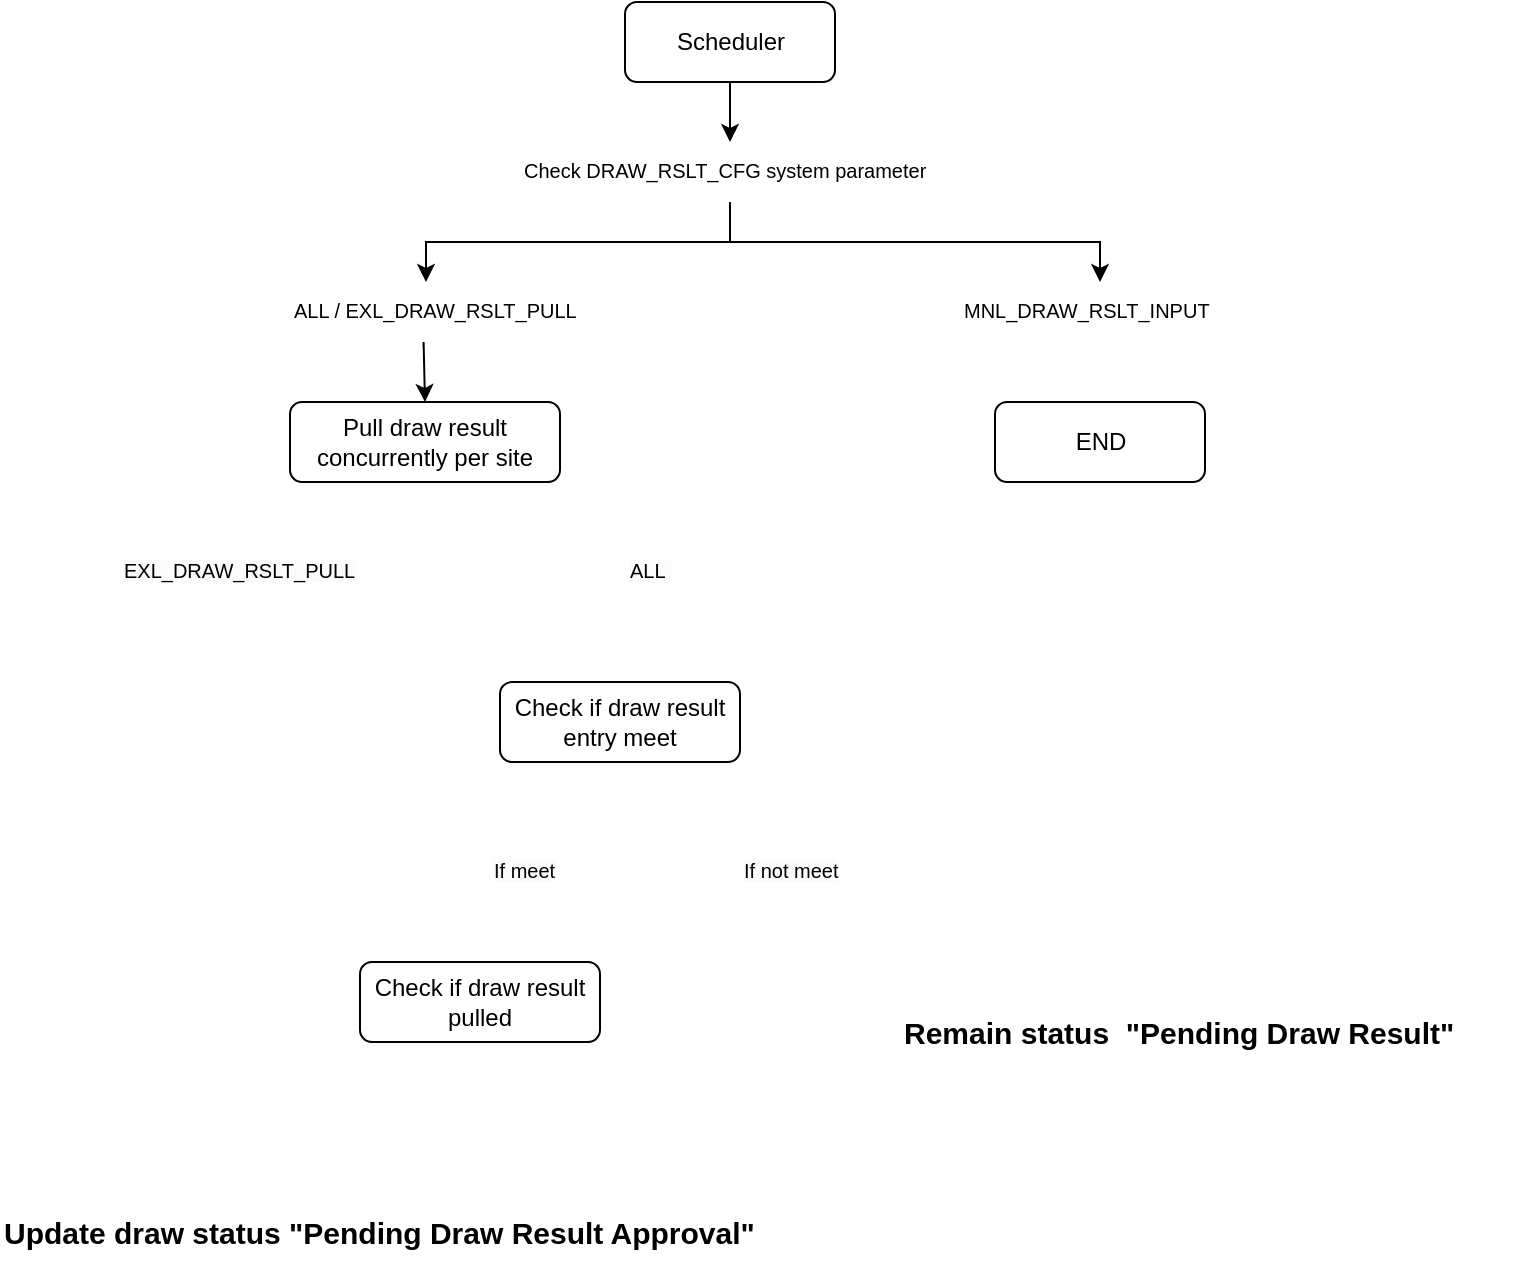 <mxfile version="26.0.15">
  <diagram name="Page-1" id="iC2nHx67M0W51VAWV2Hs">
    <mxGraphModel dx="1075" dy="435" grid="1" gridSize="10" guides="1" tooltips="1" connect="1" arrows="1" fold="1" page="1" pageScale="1" pageWidth="850" pageHeight="1100" math="0" shadow="0">
      <root>
        <mxCell id="0" />
        <mxCell id="1" parent="0" />
        <mxCell id="sKo5t8f6W25Y290dJ45e-39" value="" style="edgeStyle=orthogonalEdgeStyle;rounded=0;orthogonalLoop=1;jettySize=auto;html=1;" edge="1" parent="1" source="sKo5t8f6W25Y290dJ45e-30" target="sKo5t8f6W25Y290dJ45e-32">
          <mxGeometry relative="1" as="geometry" />
        </mxCell>
        <mxCell id="sKo5t8f6W25Y290dJ45e-30" value="Scheduler" style="rounded=1;whiteSpace=wrap;html=1;" vertex="1" parent="1">
          <mxGeometry x="442.5" y="70" width="105" height="40" as="geometry" />
        </mxCell>
        <mxCell id="sKo5t8f6W25Y290dJ45e-41" style="edgeStyle=orthogonalEdgeStyle;rounded=0;orthogonalLoop=1;jettySize=auto;html=1;" edge="1" parent="1" source="sKo5t8f6W25Y290dJ45e-32" target="sKo5t8f6W25Y290dJ45e-34">
          <mxGeometry relative="1" as="geometry">
            <Array as="points">
              <mxPoint x="495" y="190" />
              <mxPoint x="680" y="190" />
            </Array>
          </mxGeometry>
        </mxCell>
        <UserObject label="&lt;span data-lucid-type=&quot;application/vnd.lucid.text&quot; data-lucid-content=&quot;{&amp;quot;t&amp;quot;:&amp;quot;Check DRAW_RSLT_CFG system parameter&amp;quot;,&amp;quot;m&amp;quot;:[{&amp;quot;s&amp;quot;:0,&amp;quot;n&amp;quot;:&amp;quot;f&amp;quot;,&amp;quot;v&amp;quot;:&amp;quot;Liberation Serif&amp;quot;,&amp;quot;e&amp;quot;:36},{&amp;quot;s&amp;quot;:0,&amp;quot;n&amp;quot;:&amp;quot;fsp&amp;quot;,&amp;quot;v&amp;quot;:&amp;quot;ss_presetShapeStyle1_textStyle&amp;quot;,&amp;quot;e&amp;quot;:36},{&amp;quot;s&amp;quot;:0,&amp;quot;n&amp;quot;:&amp;quot;fsp2&amp;quot;,&amp;quot;v&amp;quot;:&amp;quot;ss_presetShapeStyle1_textStyle&amp;quot;,&amp;quot;e&amp;quot;:36},{&amp;quot;s&amp;quot;:0,&amp;quot;n&amp;quot;:&amp;quot;s&amp;quot;,&amp;quot;v&amp;quot;:17.778,&amp;quot;e&amp;quot;:36}]}&quot;&gt;&lt;span style=&quot;color: rgb(0, 0, 0);&quot;&gt;&lt;font style=&quot;font-size: 10px;&quot;&gt;Check DRAW_RSLT_CFG system parameter&lt;/font&gt;&lt;/span&gt;&lt;/span&gt;" link="&lt;span data-lucid-type=&quot;application/vnd.lucid.text&quot; data-lucid-content=&quot;{&amp;quot;t&amp;quot;:&amp;quot;Check DRAW_RSLT_CFG system parameter&amp;quot;,&amp;quot;m&amp;quot;:[{&amp;quot;s&amp;quot;:0,&amp;quot;n&amp;quot;:&amp;quot;f&amp;quot;,&amp;quot;v&amp;quot;:&amp;quot;Liberation Serif&amp;quot;,&amp;quot;e&amp;quot;:36},{&amp;quot;s&amp;quot;:0,&amp;quot;n&amp;quot;:&amp;quot;fsp&amp;quot;,&amp;quot;v&amp;quot;:&amp;quot;ss_presetShapeStyle1_textStyle&amp;quot;,&amp;quot;e&amp;quot;:36},{&amp;quot;s&amp;quot;:0,&amp;quot;n&amp;quot;:&amp;quot;fsp2&amp;quot;,&amp;quot;v&amp;quot;:&amp;quot;ss_presetShapeStyle1_textStyle&amp;quot;,&amp;quot;e&amp;quot;:36},{&amp;quot;s&amp;quot;:0,&amp;quot;n&amp;quot;:&amp;quot;s&amp;quot;,&amp;quot;v&amp;quot;:17.778,&amp;quot;e&amp;quot;:36}]}&quot;&gt;&lt;span style=&quot;color:#000000;font-size:13.333px;&quot;&gt;Check DRAW_RSLT_CFG system parameter&lt;/span&gt;&lt;/span&gt;" id="sKo5t8f6W25Y290dJ45e-32">
          <mxCell style="text;whiteSpace=wrap;html=1;" vertex="1" parent="1">
            <mxGeometry x="390" y="140" width="210" height="30" as="geometry" />
          </mxCell>
        </UserObject>
        <mxCell id="sKo5t8f6W25Y290dJ45e-42" value="" style="edgeStyle=orthogonalEdgeStyle;rounded=0;orthogonalLoop=1;jettySize=auto;html=1;entryX=0.5;entryY=0;entryDx=0;entryDy=0;exitX=0.445;exitY=1.079;exitDx=0;exitDy=0;exitPerimeter=0;" edge="1" parent="1" source="sKo5t8f6W25Y290dJ45e-33" target="sKo5t8f6W25Y290dJ45e-38">
          <mxGeometry relative="1" as="geometry">
            <mxPoint x="340" y="241" as="sourcePoint" />
            <Array as="points">
              <mxPoint x="342" y="240" />
              <mxPoint x="343" y="240" />
            </Array>
          </mxGeometry>
        </mxCell>
        <UserObject label="&lt;span data-lucid-type=&quot;application/vnd.lucid.text&quot; data-lucid-content=&quot;{&amp;quot;t&amp;quot;:&amp;quot;ALL / EXL_DRAW_RSLT_PULL&amp;quot;,&amp;quot;m&amp;quot;:[{&amp;quot;s&amp;quot;:0,&amp;quot;n&amp;quot;:&amp;quot;f&amp;quot;,&amp;quot;v&amp;quot;:&amp;quot;Liberation Serif&amp;quot;,&amp;quot;e&amp;quot;:24},{&amp;quot;s&amp;quot;:0,&amp;quot;n&amp;quot;:&amp;quot;s&amp;quot;,&amp;quot;v&amp;quot;:17.778,&amp;quot;e&amp;quot;:24},{&amp;quot;s&amp;quot;:0,&amp;quot;n&amp;quot;:&amp;quot;fsp&amp;quot;,&amp;quot;v&amp;quot;:&amp;quot;ss_presetShapeStyle1_textStyle&amp;quot;,&amp;quot;e&amp;quot;:24},{&amp;quot;s&amp;quot;:0,&amp;quot;n&amp;quot;:&amp;quot;fsp2&amp;quot;,&amp;quot;v&amp;quot;:&amp;quot;ss_presetShapeStyle1_textStyle&amp;quot;,&amp;quot;e&amp;quot;:24}]}&quot;&gt;&lt;span style=&quot;color: rgb(0, 0, 0);&quot;&gt;&lt;font style=&quot;font-size: 10px;&quot;&gt;ALL / EXL_DRAW_RSLT_PULL&lt;/font&gt;&lt;/span&gt;&lt;/span&gt;" link="&lt;span data-lucid-type=&quot;application/vnd.lucid.text&quot; data-lucid-content=&quot;{&amp;quot;t&amp;quot;:&amp;quot;ALL / EXL_DRAW_RSLT_PULL&amp;quot;,&amp;quot;m&amp;quot;:[{&amp;quot;s&amp;quot;:0,&amp;quot;n&amp;quot;:&amp;quot;f&amp;quot;,&amp;quot;v&amp;quot;:&amp;quot;Liberation Serif&amp;quot;,&amp;quot;e&amp;quot;:24},{&amp;quot;s&amp;quot;:0,&amp;quot;n&amp;quot;:&amp;quot;s&amp;quot;,&amp;quot;v&amp;quot;:17.778,&amp;quot;e&amp;quot;:24},{&amp;quot;s&amp;quot;:0,&amp;quot;n&amp;quot;:&amp;quot;fsp&amp;quot;,&amp;quot;v&amp;quot;:&amp;quot;ss_presetShapeStyle1_textStyle&amp;quot;,&amp;quot;e&amp;quot;:24},{&amp;quot;s&amp;quot;:0,&amp;quot;n&amp;quot;:&amp;quot;fsp2&amp;quot;,&amp;quot;v&amp;quot;:&amp;quot;ss_presetShapeStyle1_textStyle&amp;quot;,&amp;quot;e&amp;quot;:24}]}&quot;&gt;&lt;span style=&quot;color:#000000;font-size:13.333px;&quot;&gt;ALL / EXL_DRAW_RSLT_PULL&lt;/span&gt;&lt;/span&gt;" id="sKo5t8f6W25Y290dJ45e-33">
          <mxCell style="text;whiteSpace=wrap;html=1;" vertex="1" parent="1">
            <mxGeometry x="275" y="210" width="150" height="30" as="geometry" />
          </mxCell>
        </UserObject>
        <UserObject label="&lt;span data-lucid-type=&quot;application/vnd.lucid.text&quot; data-lucid-content=&quot;{&amp;quot;t&amp;quot;:&amp;quot;MNL_DRAW_RSLT_INPUT&amp;quot;,&amp;quot;m&amp;quot;:[{&amp;quot;s&amp;quot;:0,&amp;quot;n&amp;quot;:&amp;quot;f&amp;quot;,&amp;quot;v&amp;quot;:&amp;quot;Liberation Serif&amp;quot;,&amp;quot;e&amp;quot;:19},{&amp;quot;s&amp;quot;:0,&amp;quot;n&amp;quot;:&amp;quot;s&amp;quot;,&amp;quot;v&amp;quot;:17.778,&amp;quot;e&amp;quot;:19},{&amp;quot;s&amp;quot;:0,&amp;quot;n&amp;quot;:&amp;quot;fsp&amp;quot;,&amp;quot;v&amp;quot;:&amp;quot;ss_presetShapeStyle1_textStyle&amp;quot;,&amp;quot;e&amp;quot;:19},{&amp;quot;s&amp;quot;:0,&amp;quot;n&amp;quot;:&amp;quot;fsp2&amp;quot;,&amp;quot;v&amp;quot;:&amp;quot;ss_presetShapeStyle1_textStyle&amp;quot;,&amp;quot;e&amp;quot;:19}]}&quot;&gt;&lt;span style=&quot;color: rgb(0, 0, 0);&quot;&gt;&lt;font style=&quot;font-size: 10px;&quot;&gt;MNL_DRAW_RSLT_INPUT&lt;/font&gt;&lt;/span&gt;&lt;/span&gt;" link="&lt;span data-lucid-type=&quot;application/vnd.lucid.text&quot; data-lucid-content=&quot;{&amp;quot;t&amp;quot;:&amp;quot;MNL_DRAW_RSLT_INPUT&amp;quot;,&amp;quot;m&amp;quot;:[{&amp;quot;s&amp;quot;:0,&amp;quot;n&amp;quot;:&amp;quot;f&amp;quot;,&amp;quot;v&amp;quot;:&amp;quot;Liberation Serif&amp;quot;,&amp;quot;e&amp;quot;:19},{&amp;quot;s&amp;quot;:0,&amp;quot;n&amp;quot;:&amp;quot;s&amp;quot;,&amp;quot;v&amp;quot;:17.778,&amp;quot;e&amp;quot;:19},{&amp;quot;s&amp;quot;:0,&amp;quot;n&amp;quot;:&amp;quot;fsp&amp;quot;,&amp;quot;v&amp;quot;:&amp;quot;ss_presetShapeStyle1_textStyle&amp;quot;,&amp;quot;e&amp;quot;:19},{&amp;quot;s&amp;quot;:0,&amp;quot;n&amp;quot;:&amp;quot;fsp2&amp;quot;,&amp;quot;v&amp;quot;:&amp;quot;ss_presetShapeStyle1_textStyle&amp;quot;,&amp;quot;e&amp;quot;:19}]}&quot;&gt;&lt;span style=&quot;color:#000000;font-size:13.333px;&quot;&gt;MNL_DRAW_RSLT_INPUT&lt;/span&gt;&lt;/span&gt;" id="sKo5t8f6W25Y290dJ45e-34">
          <mxCell style="text;whiteSpace=wrap;html=1;" vertex="1" parent="1">
            <mxGeometry x="610" y="210" width="140" height="30" as="geometry" />
          </mxCell>
        </UserObject>
        <UserObject label="&lt;span style=&quot;color: rgb(0, 0, 0); font-family: Helvetica; font-size: 10px; font-style: normal; font-variant-ligatures: normal; font-variant-caps: normal; font-weight: 400; letter-spacing: normal; orphans: 2; text-align: left; text-indent: 0px; text-transform: none; widows: 2; word-spacing: 0px; -webkit-text-stroke-width: 0px; white-space: normal; background-color: rgb(251, 251, 251); text-decoration-thickness: initial; text-decoration-style: initial; text-decoration-color: initial; float: none; display: inline !important;&quot;&gt;ALL&amp;nbsp;&lt;/span&gt;&lt;div&gt;&lt;br/&gt;&lt;/div&gt;" link="&lt;span data-lucid-type=&quot;application/vnd.lucid.text&quot; data-lucid-content=&quot;{&amp;quot;t&amp;quot;:&amp;quot;Pull draw result concurrently per site\n&amp;quot;,&amp;quot;m&amp;quot;:[{&amp;quot;s&amp;quot;:0,&amp;quot;n&amp;quot;:&amp;quot;c&amp;quot;,&amp;quot;v&amp;quot;:&amp;quot;#000000ff&amp;quot;,&amp;quot;e&amp;quot;:39},{&amp;quot;s&amp;quot;:0,&amp;quot;n&amp;quot;:&amp;quot;f&amp;quot;,&amp;quot;v&amp;quot;:&amp;quot;Liberation Serif&amp;quot;,&amp;quot;e&amp;quot;:39},{&amp;quot;s&amp;quot;:0,&amp;quot;n&amp;quot;:&amp;quot;fsp&amp;quot;,&amp;quot;v&amp;quot;:&amp;quot;ss_presetShapeStyle1_textStyle&amp;quot;,&amp;quot;e&amp;quot;:39},{&amp;quot;s&amp;quot;:0,&amp;quot;n&amp;quot;:&amp;quot;s&amp;quot;,&amp;quot;v&amp;quot;:22.222,&amp;quot;e&amp;quot;:39}]}&quot;&gt;&lt;span style=&quot;color:#000000;font-size:16.667px;&quot;&gt;Pull draw result concurrently per site&lt;br&gt;&lt;/span&gt;&lt;/span&gt;" id="sKo5t8f6W25Y290dJ45e-35">
          <mxCell style="text;whiteSpace=wrap;html=1;" vertex="1" parent="1">
            <mxGeometry x="442.5" y="340" width="30" height="30" as="geometry" />
          </mxCell>
        </UserObject>
        <mxCell id="sKo5t8f6W25Y290dJ45e-37" value="END" style="rounded=1;whiteSpace=wrap;html=1;" vertex="1" parent="1">
          <mxGeometry x="627.5" y="270" width="105" height="40" as="geometry" />
        </mxCell>
        <mxCell id="sKo5t8f6W25Y290dJ45e-38" value="Pull draw result concurrently per site" style="rounded=1;whiteSpace=wrap;html=1;" vertex="1" parent="1">
          <mxGeometry x="275" y="270" width="135" height="40" as="geometry" />
        </mxCell>
        <mxCell id="sKo5t8f6W25Y290dJ45e-40" style="edgeStyle=orthogonalEdgeStyle;rounded=0;orthogonalLoop=1;jettySize=auto;html=1;" edge="1" parent="1" source="sKo5t8f6W25Y290dJ45e-32">
          <mxGeometry relative="1" as="geometry">
            <mxPoint x="343" y="210" as="targetPoint" />
            <Array as="points">
              <mxPoint x="495" y="190" />
              <mxPoint x="343" y="190" />
            </Array>
          </mxGeometry>
        </mxCell>
        <mxCell id="sKo5t8f6W25Y290dJ45e-46" value="&lt;span style=&quot;color: rgb(0, 0, 0); font-family: Helvetica; font-size: 10px; font-style: normal; font-variant-ligatures: normal; font-variant-caps: normal; font-weight: 400; letter-spacing: normal; orphans: 2; text-align: left; text-indent: 0px; text-transform: none; widows: 2; word-spacing: 0px; -webkit-text-stroke-width: 0px; white-space: normal; background-color: rgb(251, 251, 251); text-decoration-thickness: initial; text-decoration-style: initial; text-decoration-color: initial; float: none; display: inline !important;&quot;&gt;EXL_DRAW_RSLT_PULL&lt;/span&gt;" style="text;whiteSpace=wrap;html=1;" vertex="1" parent="1">
          <mxGeometry x="190" y="340" width="130" height="30" as="geometry" />
        </mxCell>
        <mxCell id="sKo5t8f6W25Y290dJ45e-47" value="Check if draw result entry meet" style="rounded=1;whiteSpace=wrap;html=1;" vertex="1" parent="1">
          <mxGeometry x="380" y="410" width="120" height="40" as="geometry" />
        </mxCell>
        <mxCell id="sKo5t8f6W25Y290dJ45e-48" value="&lt;span style=&quot;color: rgb(0, 0, 0); font-family: Helvetica; font-size: 10px; font-style: normal; font-variant-ligatures: normal; font-variant-caps: normal; font-weight: 400; letter-spacing: normal; orphans: 2; text-align: left; text-indent: 0px; text-transform: none; widows: 2; word-spacing: 0px; -webkit-text-stroke-width: 0px; white-space: normal; background-color: rgb(251, 251, 251); text-decoration-thickness: initial; text-decoration-style: initial; text-decoration-color: initial; float: none; display: inline !important;&quot;&gt;If meet&lt;/span&gt;" style="text;whiteSpace=wrap;html=1;" vertex="1" parent="1">
          <mxGeometry x="375" y="490" width="50" height="30" as="geometry" />
        </mxCell>
        <mxCell id="sKo5t8f6W25Y290dJ45e-49" value="&lt;span style=&quot;color: rgb(0, 0, 0); font-family: Helvetica; font-size: 10px; font-style: normal; font-variant-ligatures: normal; font-variant-caps: normal; font-weight: 400; letter-spacing: normal; orphans: 2; text-align: left; text-indent: 0px; text-transform: none; widows: 2; word-spacing: 0px; -webkit-text-stroke-width: 0px; white-space: normal; background-color: rgb(251, 251, 251); text-decoration-thickness: initial; text-decoration-style: initial; text-decoration-color: initial; float: none; display: inline !important;&quot;&gt;If not meet&lt;/span&gt;" style="text;whiteSpace=wrap;html=1;" vertex="1" parent="1">
          <mxGeometry x="500" y="490" width="50" height="30" as="geometry" />
        </mxCell>
        <mxCell id="sKo5t8f6W25Y290dJ45e-50" value="Check if draw result pulled" style="rounded=1;whiteSpace=wrap;html=1;" vertex="1" parent="1">
          <mxGeometry x="310" y="550" width="120" height="40" as="geometry" />
        </mxCell>
        <UserObject label="&lt;span data-lucid-type=&quot;application/vnd.lucid.text&quot; data-lucid-content=&quot;{&amp;quot;t&amp;quot;:&amp;quot;Remain status  \&amp;quot;Pending Draw Result\&amp;quot;&amp;quot;,&amp;quot;m&amp;quot;:[{&amp;quot;s&amp;quot;:0,&amp;quot;n&amp;quot;:&amp;quot;fsp&amp;quot;,&amp;quot;v&amp;quot;:&amp;quot;ss_presetShapeStyle3_textStyle&amp;quot;,&amp;quot;e&amp;quot;:36},{&amp;quot;s&amp;quot;:0,&amp;quot;n&amp;quot;:&amp;quot;fsp2&amp;quot;,&amp;quot;v&amp;quot;:&amp;quot;ss_presetShapeStyle3_textStyle&amp;quot;,&amp;quot;e&amp;quot;:36},{&amp;quot;s&amp;quot;:0,&amp;quot;n&amp;quot;:&amp;quot;s&amp;quot;,&amp;quot;v&amp;quot;:20,&amp;quot;e&amp;quot;:36},{&amp;quot;s&amp;quot;:0,&amp;quot;n&amp;quot;:&amp;quot;fc&amp;quot;,&amp;quot;v&amp;quot;:&amp;quot;Bold&amp;quot;,&amp;quot;e&amp;quot;:36},{&amp;quot;s&amp;quot;:0,&amp;quot;n&amp;quot;:&amp;quot;f&amp;quot;,&amp;quot;v&amp;quot;:&amp;quot;Liberation Serif&amp;quot;,&amp;quot;e&amp;quot;:36},{&amp;quot;s&amp;quot;:0,&amp;quot;n&amp;quot;:&amp;quot;fid&amp;quot;,&amp;quot;v&amp;quot;:977,&amp;quot;e&amp;quot;:36},{&amp;quot;s&amp;quot;:0,&amp;quot;n&amp;quot;:&amp;quot;b&amp;quot;,&amp;quot;v&amp;quot;:true,&amp;quot;e&amp;quot;:36}]}&quot;&gt;&lt;span style=&quot;font-weight:bold;color:#000000;font-size:15px;&quot;&gt;Remain status  &quot;Pending Draw Result&quot;&lt;/span&gt;&lt;/span&gt;" link="&lt;span data-lucid-type=&quot;application/vnd.lucid.text&quot; data-lucid-content=&quot;{&amp;quot;t&amp;quot;:&amp;quot;Remain status  \&amp;quot;Pending Draw Result\&amp;quot;&amp;quot;,&amp;quot;m&amp;quot;:[{&amp;quot;s&amp;quot;:0,&amp;quot;n&amp;quot;:&amp;quot;fsp&amp;quot;,&amp;quot;v&amp;quot;:&amp;quot;ss_presetShapeStyle3_textStyle&amp;quot;,&amp;quot;e&amp;quot;:36},{&amp;quot;s&amp;quot;:0,&amp;quot;n&amp;quot;:&amp;quot;fsp2&amp;quot;,&amp;quot;v&amp;quot;:&amp;quot;ss_presetShapeStyle3_textStyle&amp;quot;,&amp;quot;e&amp;quot;:36},{&amp;quot;s&amp;quot;:0,&amp;quot;n&amp;quot;:&amp;quot;s&amp;quot;,&amp;quot;v&amp;quot;:20,&amp;quot;e&amp;quot;:36},{&amp;quot;s&amp;quot;:0,&amp;quot;n&amp;quot;:&amp;quot;fc&amp;quot;,&amp;quot;v&amp;quot;:&amp;quot;Bold&amp;quot;,&amp;quot;e&amp;quot;:36},{&amp;quot;s&amp;quot;:0,&amp;quot;n&amp;quot;:&amp;quot;f&amp;quot;,&amp;quot;v&amp;quot;:&amp;quot;Liberation Serif&amp;quot;,&amp;quot;e&amp;quot;:36},{&amp;quot;s&amp;quot;:0,&amp;quot;n&amp;quot;:&amp;quot;fid&amp;quot;,&amp;quot;v&amp;quot;:977,&amp;quot;e&amp;quot;:36},{&amp;quot;s&amp;quot;:0,&amp;quot;n&amp;quot;:&amp;quot;b&amp;quot;,&amp;quot;v&amp;quot;:true,&amp;quot;e&amp;quot;:36}]}&quot;&gt;&lt;span style=&quot;font-weight:bold;color:#000000;font-size:15px;&quot;&gt;Remain status  &quot;Pending Draw Result&quot;&lt;/span&gt;&lt;/span&gt;" id="sKo5t8f6W25Y290dJ45e-51">
          <mxCell style="text;whiteSpace=wrap;html=1;" vertex="1" parent="1">
            <mxGeometry x="580" y="570" width="310" height="40" as="geometry" />
          </mxCell>
        </UserObject>
        <UserObject label="&lt;span data-lucid-type=&quot;application/vnd.lucid.text&quot; data-lucid-content=&quot;{&amp;quot;t&amp;quot;:&amp;quot;Update draw status \&amp;quot;Pending Draw Result Approval\&amp;quot;&amp;quot;,&amp;quot;m&amp;quot;:[{&amp;quot;s&amp;quot;:0,&amp;quot;n&amp;quot;:&amp;quot;s&amp;quot;,&amp;quot;v&amp;quot;:20,&amp;quot;e&amp;quot;:49},{&amp;quot;s&amp;quot;:0,&amp;quot;n&amp;quot;:&amp;quot;fsp&amp;quot;,&amp;quot;v&amp;quot;:&amp;quot;ss_presetShapeStyle1_textStyle&amp;quot;,&amp;quot;e&amp;quot;:49},{&amp;quot;s&amp;quot;:0,&amp;quot;n&amp;quot;:&amp;quot;fsp2&amp;quot;,&amp;quot;v&amp;quot;:&amp;quot;ss_presetShapeStyle1_textStyle&amp;quot;,&amp;quot;e&amp;quot;:49},{&amp;quot;s&amp;quot;:0,&amp;quot;n&amp;quot;:&amp;quot;fc&amp;quot;,&amp;quot;v&amp;quot;:&amp;quot;Bold&amp;quot;,&amp;quot;e&amp;quot;:49},{&amp;quot;s&amp;quot;:0,&amp;quot;n&amp;quot;:&amp;quot;f&amp;quot;,&amp;quot;v&amp;quot;:&amp;quot;Liberation Serif&amp;quot;,&amp;quot;e&amp;quot;:49},{&amp;quot;s&amp;quot;:0,&amp;quot;n&amp;quot;:&amp;quot;fid&amp;quot;,&amp;quot;v&amp;quot;:977,&amp;quot;e&amp;quot;:49},{&amp;quot;s&amp;quot;:0,&amp;quot;n&amp;quot;:&amp;quot;b&amp;quot;,&amp;quot;v&amp;quot;:true,&amp;quot;e&amp;quot;:49}]}&quot;&gt;&lt;span style=&quot;font-weight:bold;color:#000000;font-size:15px;&quot;&gt;Update draw status &quot;Pending Draw Result Approval&quot;&lt;/span&gt;&lt;/span&gt;" link="&lt;span data-lucid-type=&quot;application/vnd.lucid.text&quot; data-lucid-content=&quot;{&amp;quot;t&amp;quot;:&amp;quot;Update draw status \&amp;quot;Pending Draw Result Approval\&amp;quot;&amp;quot;,&amp;quot;m&amp;quot;:[{&amp;quot;s&amp;quot;:0,&amp;quot;n&amp;quot;:&amp;quot;s&amp;quot;,&amp;quot;v&amp;quot;:20,&amp;quot;e&amp;quot;:49},{&amp;quot;s&amp;quot;:0,&amp;quot;n&amp;quot;:&amp;quot;fsp&amp;quot;,&amp;quot;v&amp;quot;:&amp;quot;ss_presetShapeStyle1_textStyle&amp;quot;,&amp;quot;e&amp;quot;:49},{&amp;quot;s&amp;quot;:0,&amp;quot;n&amp;quot;:&amp;quot;fsp2&amp;quot;,&amp;quot;v&amp;quot;:&amp;quot;ss_presetShapeStyle1_textStyle&amp;quot;,&amp;quot;e&amp;quot;:49},{&amp;quot;s&amp;quot;:0,&amp;quot;n&amp;quot;:&amp;quot;fc&amp;quot;,&amp;quot;v&amp;quot;:&amp;quot;Bold&amp;quot;,&amp;quot;e&amp;quot;:49},{&amp;quot;s&amp;quot;:0,&amp;quot;n&amp;quot;:&amp;quot;f&amp;quot;,&amp;quot;v&amp;quot;:&amp;quot;Liberation Serif&amp;quot;,&amp;quot;e&amp;quot;:49},{&amp;quot;s&amp;quot;:0,&amp;quot;n&amp;quot;:&amp;quot;fid&amp;quot;,&amp;quot;v&amp;quot;:977,&amp;quot;e&amp;quot;:49},{&amp;quot;s&amp;quot;:0,&amp;quot;n&amp;quot;:&amp;quot;b&amp;quot;,&amp;quot;v&amp;quot;:true,&amp;quot;e&amp;quot;:49}]}&quot;&gt;&lt;span style=&quot;font-weight:bold;color:#000000;font-size:15px;&quot;&gt;Update draw status &quot;Pending Draw Result Approval&quot;&lt;/span&gt;&lt;/span&gt;" id="sKo5t8f6W25Y290dJ45e-53">
          <mxCell style="text;whiteSpace=wrap;html=1;" vertex="1" parent="1">
            <mxGeometry x="130" y="670" width="410" height="40" as="geometry" />
          </mxCell>
        </UserObject>
      </root>
    </mxGraphModel>
  </diagram>
</mxfile>

